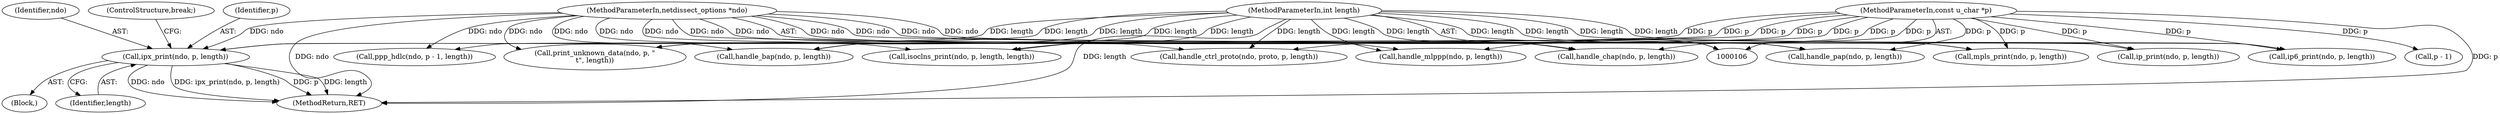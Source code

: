 digraph "0_tcpdump_1dcd10aceabbc03bf571ea32b892c522cbe923de_13@pointer" {
"1000183" [label="(Call,ipx_print(ndo, p, length))"];
"1000107" [label="(MethodParameterIn,netdissect_options *ndo)"];
"1000109" [label="(MethodParameterIn,const u_char *p)"];
"1000110" [label="(MethodParameterIn,int length)"];
"1000224" [label="(MethodReturn,RET)"];
"1000143" [label="(Call,handle_mlppp(ndo, p, length))"];
"1000161" [label="(Call,handle_bap(ndo, p, length))"];
"1000128" [label="(Block,)"];
"1000218" [label="(Call,print_unknown_data(ndo, p, \"\n\t\", length))"];
"1000186" [label="(Identifier,length)"];
"1000184" [label="(Identifier,ndo)"];
"1000155" [label="(Call,handle_pap(ndo, p, length))"];
"1000119" [label="(Call,ppp_hdlc(ndo, p - 1, length))"];
"1000110" [label="(MethodParameterIn,int length)"];
"1000187" [label="(ControlStructure,break;)"];
"1000183" [label="(Call,ipx_print(ndo, p, length))"];
"1000197" [label="(Call,mpls_print(ndo, p, length))"];
"1000189" [label="(Call,isoclns_print(ndo, p, length, length))"];
"1000176" [label="(Call,ip6_print(ndo, p, length))"];
"1000107" [label="(MethodParameterIn,netdissect_options *ndo)"];
"1000121" [label="(Call,p - 1)"];
"1000149" [label="(Call,handle_chap(ndo, p, length))"];
"1000109" [label="(MethodParameterIn,const u_char *p)"];
"1000185" [label="(Identifier,p)"];
"1000169" [label="(Call,ip_print(ndo, p, length))"];
"1000136" [label="(Call,handle_ctrl_proto(ndo, proto, p, length))"];
"1000183" -> "1000128"  [label="AST: "];
"1000183" -> "1000186"  [label="CFG: "];
"1000184" -> "1000183"  [label="AST: "];
"1000185" -> "1000183"  [label="AST: "];
"1000186" -> "1000183"  [label="AST: "];
"1000187" -> "1000183"  [label="CFG: "];
"1000183" -> "1000224"  [label="DDG: p"];
"1000183" -> "1000224"  [label="DDG: length"];
"1000183" -> "1000224"  [label="DDG: ndo"];
"1000183" -> "1000224"  [label="DDG: ipx_print(ndo, p, length)"];
"1000107" -> "1000183"  [label="DDG: ndo"];
"1000109" -> "1000183"  [label="DDG: p"];
"1000110" -> "1000183"  [label="DDG: length"];
"1000107" -> "1000106"  [label="AST: "];
"1000107" -> "1000224"  [label="DDG: ndo"];
"1000107" -> "1000119"  [label="DDG: ndo"];
"1000107" -> "1000136"  [label="DDG: ndo"];
"1000107" -> "1000143"  [label="DDG: ndo"];
"1000107" -> "1000149"  [label="DDG: ndo"];
"1000107" -> "1000155"  [label="DDG: ndo"];
"1000107" -> "1000161"  [label="DDG: ndo"];
"1000107" -> "1000169"  [label="DDG: ndo"];
"1000107" -> "1000176"  [label="DDG: ndo"];
"1000107" -> "1000189"  [label="DDG: ndo"];
"1000107" -> "1000197"  [label="DDG: ndo"];
"1000107" -> "1000218"  [label="DDG: ndo"];
"1000109" -> "1000106"  [label="AST: "];
"1000109" -> "1000224"  [label="DDG: p"];
"1000109" -> "1000121"  [label="DDG: p"];
"1000109" -> "1000136"  [label="DDG: p"];
"1000109" -> "1000143"  [label="DDG: p"];
"1000109" -> "1000149"  [label="DDG: p"];
"1000109" -> "1000155"  [label="DDG: p"];
"1000109" -> "1000161"  [label="DDG: p"];
"1000109" -> "1000169"  [label="DDG: p"];
"1000109" -> "1000176"  [label="DDG: p"];
"1000109" -> "1000189"  [label="DDG: p"];
"1000109" -> "1000197"  [label="DDG: p"];
"1000109" -> "1000218"  [label="DDG: p"];
"1000110" -> "1000106"  [label="AST: "];
"1000110" -> "1000224"  [label="DDG: length"];
"1000110" -> "1000119"  [label="DDG: length"];
"1000110" -> "1000136"  [label="DDG: length"];
"1000110" -> "1000143"  [label="DDG: length"];
"1000110" -> "1000149"  [label="DDG: length"];
"1000110" -> "1000155"  [label="DDG: length"];
"1000110" -> "1000161"  [label="DDG: length"];
"1000110" -> "1000169"  [label="DDG: length"];
"1000110" -> "1000176"  [label="DDG: length"];
"1000110" -> "1000189"  [label="DDG: length"];
"1000110" -> "1000197"  [label="DDG: length"];
"1000110" -> "1000218"  [label="DDG: length"];
}
